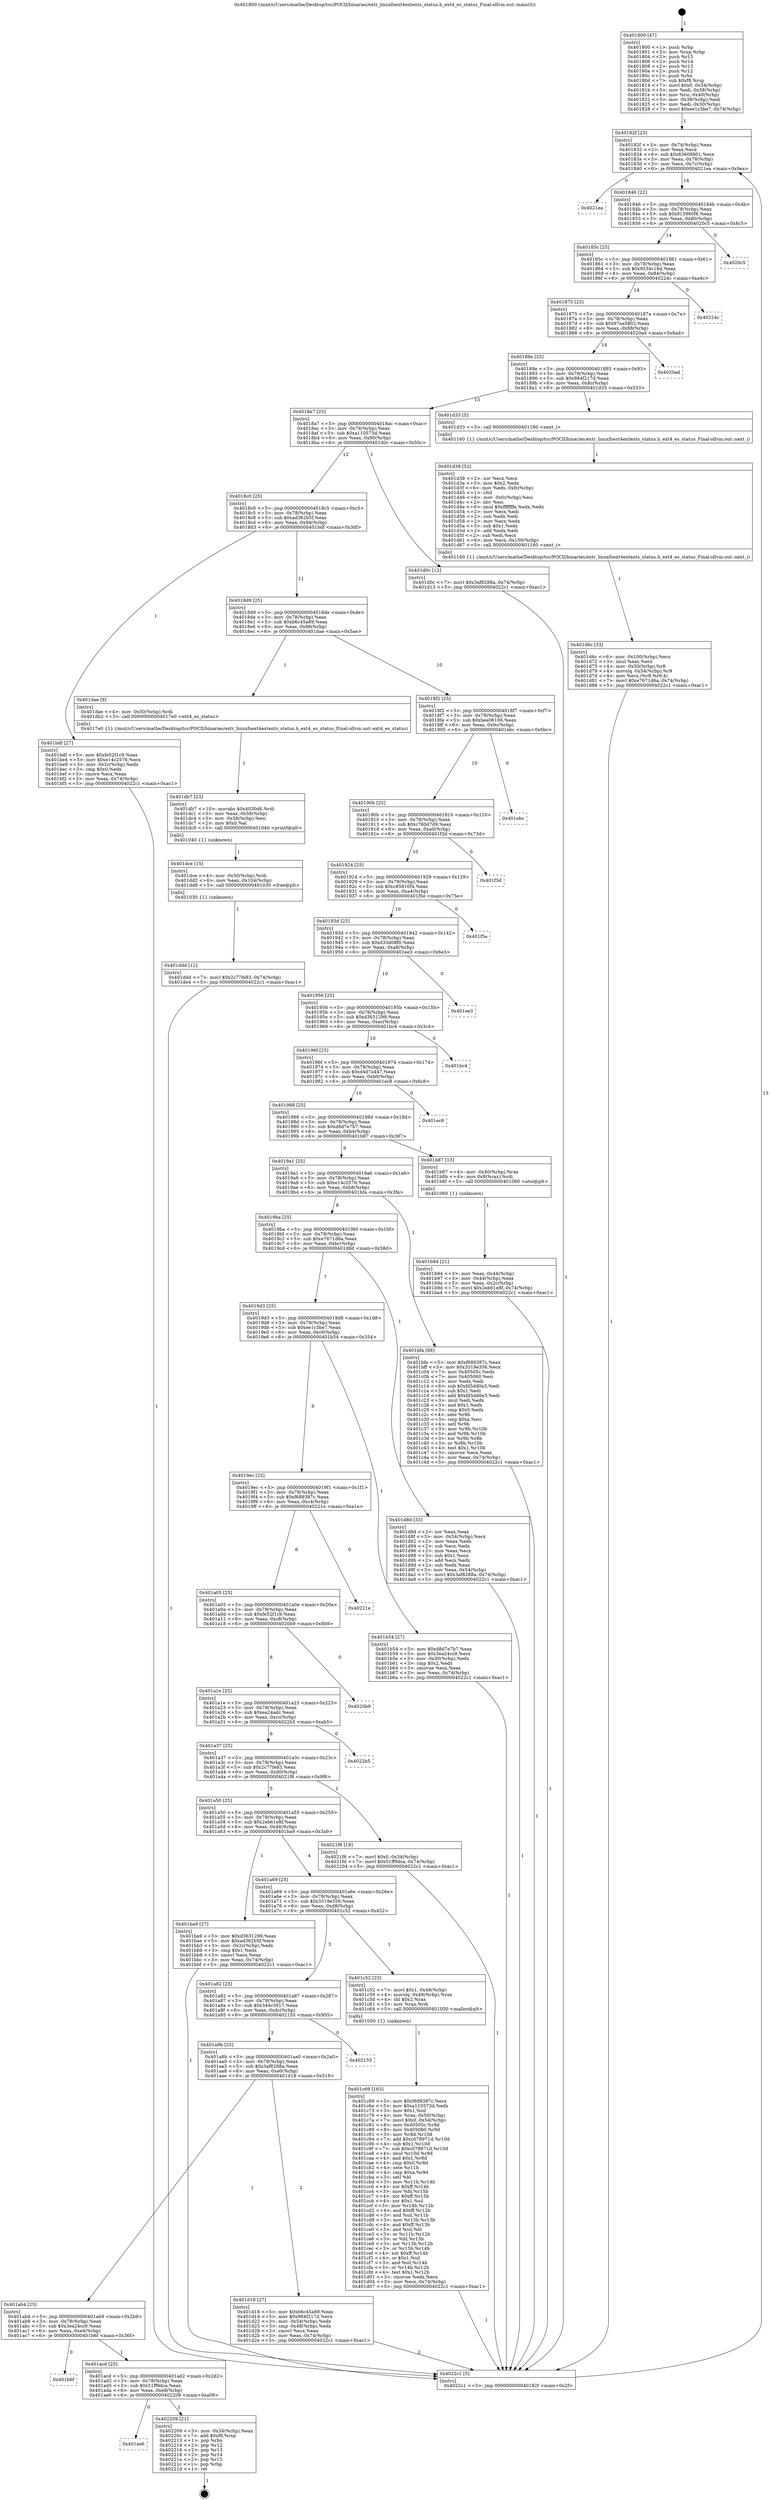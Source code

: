 digraph "0x401800" {
  label = "0x401800 (/mnt/c/Users/mathe/Desktop/tcc/POCII/binaries/extr_linuxfsext4extents_status.h_ext4_es_status_Final-ollvm.out::main(0))"
  labelloc = "t"
  node[shape=record]

  Entry [label="",width=0.3,height=0.3,shape=circle,fillcolor=black,style=filled]
  "0x40182f" [label="{
     0x40182f [23]\l
     | [instrs]\l
     &nbsp;&nbsp;0x40182f \<+3\>: mov -0x74(%rbp),%eax\l
     &nbsp;&nbsp;0x401832 \<+2\>: mov %eax,%ecx\l
     &nbsp;&nbsp;0x401834 \<+6\>: sub $0x83608801,%ecx\l
     &nbsp;&nbsp;0x40183a \<+3\>: mov %eax,-0x78(%rbp)\l
     &nbsp;&nbsp;0x40183d \<+3\>: mov %ecx,-0x7c(%rbp)\l
     &nbsp;&nbsp;0x401840 \<+6\>: je 00000000004021ea \<main+0x9ea\>\l
  }"]
  "0x4021ea" [label="{
     0x4021ea\l
  }", style=dashed]
  "0x401846" [label="{
     0x401846 [22]\l
     | [instrs]\l
     &nbsp;&nbsp;0x401846 \<+5\>: jmp 000000000040184b \<main+0x4b\>\l
     &nbsp;&nbsp;0x40184b \<+3\>: mov -0x78(%rbp),%eax\l
     &nbsp;&nbsp;0x40184e \<+5\>: sub $0x913960f8,%eax\l
     &nbsp;&nbsp;0x401853 \<+3\>: mov %eax,-0x80(%rbp)\l
     &nbsp;&nbsp;0x401856 \<+6\>: je 00000000004020c5 \<main+0x8c5\>\l
  }"]
  Exit [label="",width=0.3,height=0.3,shape=circle,fillcolor=black,style=filled,peripheries=2]
  "0x4020c5" [label="{
     0x4020c5\l
  }", style=dashed]
  "0x40185c" [label="{
     0x40185c [25]\l
     | [instrs]\l
     &nbsp;&nbsp;0x40185c \<+5\>: jmp 0000000000401861 \<main+0x61\>\l
     &nbsp;&nbsp;0x401861 \<+3\>: mov -0x78(%rbp),%eax\l
     &nbsp;&nbsp;0x401864 \<+5\>: sub $0x9534c16d,%eax\l
     &nbsp;&nbsp;0x401869 \<+6\>: mov %eax,-0x84(%rbp)\l
     &nbsp;&nbsp;0x40186f \<+6\>: je 000000000040224c \<main+0xa4c\>\l
  }"]
  "0x401ae6" [label="{
     0x401ae6\l
  }", style=dashed]
  "0x40224c" [label="{
     0x40224c\l
  }", style=dashed]
  "0x401875" [label="{
     0x401875 [25]\l
     | [instrs]\l
     &nbsp;&nbsp;0x401875 \<+5\>: jmp 000000000040187a \<main+0x7a\>\l
     &nbsp;&nbsp;0x40187a \<+3\>: mov -0x78(%rbp),%eax\l
     &nbsp;&nbsp;0x40187d \<+5\>: sub $0x97ea5802,%eax\l
     &nbsp;&nbsp;0x401882 \<+6\>: mov %eax,-0x88(%rbp)\l
     &nbsp;&nbsp;0x401888 \<+6\>: je 00000000004020ad \<main+0x8ad\>\l
  }"]
  "0x402209" [label="{
     0x402209 [21]\l
     | [instrs]\l
     &nbsp;&nbsp;0x402209 \<+3\>: mov -0x34(%rbp),%eax\l
     &nbsp;&nbsp;0x40220c \<+7\>: add $0xf8,%rsp\l
     &nbsp;&nbsp;0x402213 \<+1\>: pop %rbx\l
     &nbsp;&nbsp;0x402214 \<+2\>: pop %r12\l
     &nbsp;&nbsp;0x402216 \<+2\>: pop %r13\l
     &nbsp;&nbsp;0x402218 \<+2\>: pop %r14\l
     &nbsp;&nbsp;0x40221a \<+2\>: pop %r15\l
     &nbsp;&nbsp;0x40221c \<+1\>: pop %rbp\l
     &nbsp;&nbsp;0x40221d \<+1\>: ret\l
  }"]
  "0x4020ad" [label="{
     0x4020ad\l
  }", style=dashed]
  "0x40188e" [label="{
     0x40188e [25]\l
     | [instrs]\l
     &nbsp;&nbsp;0x40188e \<+5\>: jmp 0000000000401893 \<main+0x93\>\l
     &nbsp;&nbsp;0x401893 \<+3\>: mov -0x78(%rbp),%eax\l
     &nbsp;&nbsp;0x401896 \<+5\>: sub $0x984f217d,%eax\l
     &nbsp;&nbsp;0x40189b \<+6\>: mov %eax,-0x8c(%rbp)\l
     &nbsp;&nbsp;0x4018a1 \<+6\>: je 0000000000401d33 \<main+0x533\>\l
  }"]
  "0x401acd" [label="{
     0x401acd [25]\l
     | [instrs]\l
     &nbsp;&nbsp;0x401acd \<+5\>: jmp 0000000000401ad2 \<main+0x2d2\>\l
     &nbsp;&nbsp;0x401ad2 \<+3\>: mov -0x78(%rbp),%eax\l
     &nbsp;&nbsp;0x401ad5 \<+5\>: sub $0x51ff9dca,%eax\l
     &nbsp;&nbsp;0x401ada \<+6\>: mov %eax,-0xe8(%rbp)\l
     &nbsp;&nbsp;0x401ae0 \<+6\>: je 0000000000402209 \<main+0xa09\>\l
  }"]
  "0x401d33" [label="{
     0x401d33 [5]\l
     | [instrs]\l
     &nbsp;&nbsp;0x401d33 \<+5\>: call 0000000000401160 \<next_i\>\l
     | [calls]\l
     &nbsp;&nbsp;0x401160 \{1\} (/mnt/c/Users/mathe/Desktop/tcc/POCII/binaries/extr_linuxfsext4extents_status.h_ext4_es_status_Final-ollvm.out::next_i)\l
  }"]
  "0x4018a7" [label="{
     0x4018a7 [25]\l
     | [instrs]\l
     &nbsp;&nbsp;0x4018a7 \<+5\>: jmp 00000000004018ac \<main+0xac\>\l
     &nbsp;&nbsp;0x4018ac \<+3\>: mov -0x78(%rbp),%eax\l
     &nbsp;&nbsp;0x4018af \<+5\>: sub $0xa110573d,%eax\l
     &nbsp;&nbsp;0x4018b4 \<+6\>: mov %eax,-0x90(%rbp)\l
     &nbsp;&nbsp;0x4018ba \<+6\>: je 0000000000401d0c \<main+0x50c\>\l
  }"]
  "0x401b6f" [label="{
     0x401b6f\l
  }", style=dashed]
  "0x401d0c" [label="{
     0x401d0c [12]\l
     | [instrs]\l
     &nbsp;&nbsp;0x401d0c \<+7\>: movl $0x3af8288a,-0x74(%rbp)\l
     &nbsp;&nbsp;0x401d13 \<+5\>: jmp 00000000004022c1 \<main+0xac1\>\l
  }"]
  "0x4018c0" [label="{
     0x4018c0 [25]\l
     | [instrs]\l
     &nbsp;&nbsp;0x4018c0 \<+5\>: jmp 00000000004018c5 \<main+0xc5\>\l
     &nbsp;&nbsp;0x4018c5 \<+3\>: mov -0x78(%rbp),%eax\l
     &nbsp;&nbsp;0x4018c8 \<+5\>: sub $0xad362b5f,%eax\l
     &nbsp;&nbsp;0x4018cd \<+6\>: mov %eax,-0x94(%rbp)\l
     &nbsp;&nbsp;0x4018d3 \<+6\>: je 0000000000401bdf \<main+0x3df\>\l
  }"]
  "0x401ddd" [label="{
     0x401ddd [12]\l
     | [instrs]\l
     &nbsp;&nbsp;0x401ddd \<+7\>: movl $0x2c77fe83,-0x74(%rbp)\l
     &nbsp;&nbsp;0x401de4 \<+5\>: jmp 00000000004022c1 \<main+0xac1\>\l
  }"]
  "0x401bdf" [label="{
     0x401bdf [27]\l
     | [instrs]\l
     &nbsp;&nbsp;0x401bdf \<+5\>: mov $0xfe52f1c9,%eax\l
     &nbsp;&nbsp;0x401be4 \<+5\>: mov $0xe14c2576,%ecx\l
     &nbsp;&nbsp;0x401be9 \<+3\>: mov -0x2c(%rbp),%edx\l
     &nbsp;&nbsp;0x401bec \<+3\>: cmp $0x0,%edx\l
     &nbsp;&nbsp;0x401bef \<+3\>: cmove %ecx,%eax\l
     &nbsp;&nbsp;0x401bf2 \<+3\>: mov %eax,-0x74(%rbp)\l
     &nbsp;&nbsp;0x401bf5 \<+5\>: jmp 00000000004022c1 \<main+0xac1\>\l
  }"]
  "0x4018d9" [label="{
     0x4018d9 [25]\l
     | [instrs]\l
     &nbsp;&nbsp;0x4018d9 \<+5\>: jmp 00000000004018de \<main+0xde\>\l
     &nbsp;&nbsp;0x4018de \<+3\>: mov -0x78(%rbp),%eax\l
     &nbsp;&nbsp;0x4018e1 \<+5\>: sub $0xb6c45a89,%eax\l
     &nbsp;&nbsp;0x4018e6 \<+6\>: mov %eax,-0x98(%rbp)\l
     &nbsp;&nbsp;0x4018ec \<+6\>: je 0000000000401dae \<main+0x5ae\>\l
  }"]
  "0x401dce" [label="{
     0x401dce [15]\l
     | [instrs]\l
     &nbsp;&nbsp;0x401dce \<+4\>: mov -0x50(%rbp),%rdi\l
     &nbsp;&nbsp;0x401dd2 \<+6\>: mov %eax,-0x104(%rbp)\l
     &nbsp;&nbsp;0x401dd8 \<+5\>: call 0000000000401030 \<free@plt\>\l
     | [calls]\l
     &nbsp;&nbsp;0x401030 \{1\} (unknown)\l
  }"]
  "0x401dae" [label="{
     0x401dae [9]\l
     | [instrs]\l
     &nbsp;&nbsp;0x401dae \<+4\>: mov -0x50(%rbp),%rdi\l
     &nbsp;&nbsp;0x401db2 \<+5\>: call 00000000004017e0 \<ext4_es_status\>\l
     | [calls]\l
     &nbsp;&nbsp;0x4017e0 \{1\} (/mnt/c/Users/mathe/Desktop/tcc/POCII/binaries/extr_linuxfsext4extents_status.h_ext4_es_status_Final-ollvm.out::ext4_es_status)\l
  }"]
  "0x4018f2" [label="{
     0x4018f2 [25]\l
     | [instrs]\l
     &nbsp;&nbsp;0x4018f2 \<+5\>: jmp 00000000004018f7 \<main+0xf7\>\l
     &nbsp;&nbsp;0x4018f7 \<+3\>: mov -0x78(%rbp),%eax\l
     &nbsp;&nbsp;0x4018fa \<+5\>: sub $0xbee06106,%eax\l
     &nbsp;&nbsp;0x4018ff \<+6\>: mov %eax,-0x9c(%rbp)\l
     &nbsp;&nbsp;0x401905 \<+6\>: je 0000000000401ebc \<main+0x6bc\>\l
  }"]
  "0x401db7" [label="{
     0x401db7 [23]\l
     | [instrs]\l
     &nbsp;&nbsp;0x401db7 \<+10\>: movabs $0x4030d6,%rdi\l
     &nbsp;&nbsp;0x401dc1 \<+3\>: mov %eax,-0x58(%rbp)\l
     &nbsp;&nbsp;0x401dc4 \<+3\>: mov -0x58(%rbp),%esi\l
     &nbsp;&nbsp;0x401dc7 \<+2\>: mov $0x0,%al\l
     &nbsp;&nbsp;0x401dc9 \<+5\>: call 0000000000401040 \<printf@plt\>\l
     | [calls]\l
     &nbsp;&nbsp;0x401040 \{1\} (unknown)\l
  }"]
  "0x401ebc" [label="{
     0x401ebc\l
  }", style=dashed]
  "0x40190b" [label="{
     0x40190b [25]\l
     | [instrs]\l
     &nbsp;&nbsp;0x40190b \<+5\>: jmp 0000000000401910 \<main+0x110\>\l
     &nbsp;&nbsp;0x401910 \<+3\>: mov -0x78(%rbp),%eax\l
     &nbsp;&nbsp;0x401913 \<+5\>: sub $0xc760d7d9,%eax\l
     &nbsp;&nbsp;0x401918 \<+6\>: mov %eax,-0xa0(%rbp)\l
     &nbsp;&nbsp;0x40191e \<+6\>: je 0000000000401f3d \<main+0x73d\>\l
  }"]
  "0x401d6c" [label="{
     0x401d6c [33]\l
     | [instrs]\l
     &nbsp;&nbsp;0x401d6c \<+6\>: mov -0x100(%rbp),%ecx\l
     &nbsp;&nbsp;0x401d72 \<+3\>: imul %eax,%ecx\l
     &nbsp;&nbsp;0x401d75 \<+4\>: mov -0x50(%rbp),%r8\l
     &nbsp;&nbsp;0x401d79 \<+4\>: movslq -0x54(%rbp),%r9\l
     &nbsp;&nbsp;0x401d7d \<+4\>: mov %ecx,(%r8,%r9,4)\l
     &nbsp;&nbsp;0x401d81 \<+7\>: movl $0xe7671d6a,-0x74(%rbp)\l
     &nbsp;&nbsp;0x401d88 \<+5\>: jmp 00000000004022c1 \<main+0xac1\>\l
  }"]
  "0x401f3d" [label="{
     0x401f3d\l
  }", style=dashed]
  "0x401924" [label="{
     0x401924 [25]\l
     | [instrs]\l
     &nbsp;&nbsp;0x401924 \<+5\>: jmp 0000000000401929 \<main+0x129\>\l
     &nbsp;&nbsp;0x401929 \<+3\>: mov -0x78(%rbp),%eax\l
     &nbsp;&nbsp;0x40192c \<+5\>: sub $0xc85810f4,%eax\l
     &nbsp;&nbsp;0x401931 \<+6\>: mov %eax,-0xa4(%rbp)\l
     &nbsp;&nbsp;0x401937 \<+6\>: je 0000000000401f5e \<main+0x75e\>\l
  }"]
  "0x401d38" [label="{
     0x401d38 [52]\l
     | [instrs]\l
     &nbsp;&nbsp;0x401d38 \<+2\>: xor %ecx,%ecx\l
     &nbsp;&nbsp;0x401d3a \<+5\>: mov $0x2,%edx\l
     &nbsp;&nbsp;0x401d3f \<+6\>: mov %edx,-0xfc(%rbp)\l
     &nbsp;&nbsp;0x401d45 \<+1\>: cltd\l
     &nbsp;&nbsp;0x401d46 \<+6\>: mov -0xfc(%rbp),%esi\l
     &nbsp;&nbsp;0x401d4c \<+2\>: idiv %esi\l
     &nbsp;&nbsp;0x401d4e \<+6\>: imul $0xfffffffe,%edx,%edx\l
     &nbsp;&nbsp;0x401d54 \<+2\>: mov %ecx,%edi\l
     &nbsp;&nbsp;0x401d56 \<+2\>: sub %edx,%edi\l
     &nbsp;&nbsp;0x401d58 \<+2\>: mov %ecx,%edx\l
     &nbsp;&nbsp;0x401d5a \<+3\>: sub $0x1,%edx\l
     &nbsp;&nbsp;0x401d5d \<+2\>: add %edx,%edi\l
     &nbsp;&nbsp;0x401d5f \<+2\>: sub %edi,%ecx\l
     &nbsp;&nbsp;0x401d61 \<+6\>: mov %ecx,-0x100(%rbp)\l
     &nbsp;&nbsp;0x401d67 \<+5\>: call 0000000000401160 \<next_i\>\l
     | [calls]\l
     &nbsp;&nbsp;0x401160 \{1\} (/mnt/c/Users/mathe/Desktop/tcc/POCII/binaries/extr_linuxfsext4extents_status.h_ext4_es_status_Final-ollvm.out::next_i)\l
  }"]
  "0x401f5e" [label="{
     0x401f5e\l
  }", style=dashed]
  "0x40193d" [label="{
     0x40193d [25]\l
     | [instrs]\l
     &nbsp;&nbsp;0x40193d \<+5\>: jmp 0000000000401942 \<main+0x142\>\l
     &nbsp;&nbsp;0x401942 \<+3\>: mov -0x78(%rbp),%eax\l
     &nbsp;&nbsp;0x401945 \<+5\>: sub $0xd33d08f0,%eax\l
     &nbsp;&nbsp;0x40194a \<+6\>: mov %eax,-0xa8(%rbp)\l
     &nbsp;&nbsp;0x401950 \<+6\>: je 0000000000401ee3 \<main+0x6e3\>\l
  }"]
  "0x401ab4" [label="{
     0x401ab4 [25]\l
     | [instrs]\l
     &nbsp;&nbsp;0x401ab4 \<+5\>: jmp 0000000000401ab9 \<main+0x2b9\>\l
     &nbsp;&nbsp;0x401ab9 \<+3\>: mov -0x78(%rbp),%eax\l
     &nbsp;&nbsp;0x401abc \<+5\>: sub $0x3ea24cc9,%eax\l
     &nbsp;&nbsp;0x401ac1 \<+6\>: mov %eax,-0xe4(%rbp)\l
     &nbsp;&nbsp;0x401ac7 \<+6\>: je 0000000000401b6f \<main+0x36f\>\l
  }"]
  "0x401ee3" [label="{
     0x401ee3\l
  }", style=dashed]
  "0x401956" [label="{
     0x401956 [25]\l
     | [instrs]\l
     &nbsp;&nbsp;0x401956 \<+5\>: jmp 000000000040195b \<main+0x15b\>\l
     &nbsp;&nbsp;0x40195b \<+3\>: mov -0x78(%rbp),%eax\l
     &nbsp;&nbsp;0x40195e \<+5\>: sub $0xd3631299,%eax\l
     &nbsp;&nbsp;0x401963 \<+6\>: mov %eax,-0xac(%rbp)\l
     &nbsp;&nbsp;0x401969 \<+6\>: je 0000000000401bc4 \<main+0x3c4\>\l
  }"]
  "0x401d18" [label="{
     0x401d18 [27]\l
     | [instrs]\l
     &nbsp;&nbsp;0x401d18 \<+5\>: mov $0xb6c45a89,%eax\l
     &nbsp;&nbsp;0x401d1d \<+5\>: mov $0x984f217d,%ecx\l
     &nbsp;&nbsp;0x401d22 \<+3\>: mov -0x54(%rbp),%edx\l
     &nbsp;&nbsp;0x401d25 \<+3\>: cmp -0x48(%rbp),%edx\l
     &nbsp;&nbsp;0x401d28 \<+3\>: cmovl %ecx,%eax\l
     &nbsp;&nbsp;0x401d2b \<+3\>: mov %eax,-0x74(%rbp)\l
     &nbsp;&nbsp;0x401d2e \<+5\>: jmp 00000000004022c1 \<main+0xac1\>\l
  }"]
  "0x401bc4" [label="{
     0x401bc4\l
  }", style=dashed]
  "0x40196f" [label="{
     0x40196f [25]\l
     | [instrs]\l
     &nbsp;&nbsp;0x40196f \<+5\>: jmp 0000000000401974 \<main+0x174\>\l
     &nbsp;&nbsp;0x401974 \<+3\>: mov -0x78(%rbp),%eax\l
     &nbsp;&nbsp;0x401977 \<+5\>: sub $0xd4d7a447,%eax\l
     &nbsp;&nbsp;0x40197c \<+6\>: mov %eax,-0xb0(%rbp)\l
     &nbsp;&nbsp;0x401982 \<+6\>: je 0000000000401ec8 \<main+0x6c8\>\l
  }"]
  "0x401a9b" [label="{
     0x401a9b [25]\l
     | [instrs]\l
     &nbsp;&nbsp;0x401a9b \<+5\>: jmp 0000000000401aa0 \<main+0x2a0\>\l
     &nbsp;&nbsp;0x401aa0 \<+3\>: mov -0x78(%rbp),%eax\l
     &nbsp;&nbsp;0x401aa3 \<+5\>: sub $0x3af8288a,%eax\l
     &nbsp;&nbsp;0x401aa8 \<+6\>: mov %eax,-0xe0(%rbp)\l
     &nbsp;&nbsp;0x401aae \<+6\>: je 0000000000401d18 \<main+0x518\>\l
  }"]
  "0x401ec8" [label="{
     0x401ec8\l
  }", style=dashed]
  "0x401988" [label="{
     0x401988 [25]\l
     | [instrs]\l
     &nbsp;&nbsp;0x401988 \<+5\>: jmp 000000000040198d \<main+0x18d\>\l
     &nbsp;&nbsp;0x40198d \<+3\>: mov -0x78(%rbp),%eax\l
     &nbsp;&nbsp;0x401990 \<+5\>: sub $0xd8d7e7b7,%eax\l
     &nbsp;&nbsp;0x401995 \<+6\>: mov %eax,-0xb4(%rbp)\l
     &nbsp;&nbsp;0x40199b \<+6\>: je 0000000000401b87 \<main+0x387\>\l
  }"]
  "0x402155" [label="{
     0x402155\l
  }", style=dashed]
  "0x401b87" [label="{
     0x401b87 [13]\l
     | [instrs]\l
     &nbsp;&nbsp;0x401b87 \<+4\>: mov -0x40(%rbp),%rax\l
     &nbsp;&nbsp;0x401b8b \<+4\>: mov 0x8(%rax),%rdi\l
     &nbsp;&nbsp;0x401b8f \<+5\>: call 0000000000401060 \<atoi@plt\>\l
     | [calls]\l
     &nbsp;&nbsp;0x401060 \{1\} (unknown)\l
  }"]
  "0x4019a1" [label="{
     0x4019a1 [25]\l
     | [instrs]\l
     &nbsp;&nbsp;0x4019a1 \<+5\>: jmp 00000000004019a6 \<main+0x1a6\>\l
     &nbsp;&nbsp;0x4019a6 \<+3\>: mov -0x78(%rbp),%eax\l
     &nbsp;&nbsp;0x4019a9 \<+5\>: sub $0xe14c2576,%eax\l
     &nbsp;&nbsp;0x4019ae \<+6\>: mov %eax,-0xb8(%rbp)\l
     &nbsp;&nbsp;0x4019b4 \<+6\>: je 0000000000401bfa \<main+0x3fa\>\l
  }"]
  "0x401c69" [label="{
     0x401c69 [163]\l
     | [instrs]\l
     &nbsp;&nbsp;0x401c69 \<+5\>: mov $0xf689387c,%ecx\l
     &nbsp;&nbsp;0x401c6e \<+5\>: mov $0xa110573d,%edx\l
     &nbsp;&nbsp;0x401c73 \<+3\>: mov $0x1,%sil\l
     &nbsp;&nbsp;0x401c76 \<+4\>: mov %rax,-0x50(%rbp)\l
     &nbsp;&nbsp;0x401c7a \<+7\>: movl $0x0,-0x54(%rbp)\l
     &nbsp;&nbsp;0x401c81 \<+8\>: mov 0x40505c,%r8d\l
     &nbsp;&nbsp;0x401c89 \<+8\>: mov 0x405060,%r9d\l
     &nbsp;&nbsp;0x401c91 \<+3\>: mov %r8d,%r10d\l
     &nbsp;&nbsp;0x401c94 \<+7\>: add $0xc078971d,%r10d\l
     &nbsp;&nbsp;0x401c9b \<+4\>: sub $0x1,%r10d\l
     &nbsp;&nbsp;0x401c9f \<+7\>: sub $0xc078971d,%r10d\l
     &nbsp;&nbsp;0x401ca6 \<+4\>: imul %r10d,%r8d\l
     &nbsp;&nbsp;0x401caa \<+4\>: and $0x1,%r8d\l
     &nbsp;&nbsp;0x401cae \<+4\>: cmp $0x0,%r8d\l
     &nbsp;&nbsp;0x401cb2 \<+4\>: sete %r11b\l
     &nbsp;&nbsp;0x401cb6 \<+4\>: cmp $0xa,%r9d\l
     &nbsp;&nbsp;0x401cba \<+3\>: setl %bl\l
     &nbsp;&nbsp;0x401cbd \<+3\>: mov %r11b,%r14b\l
     &nbsp;&nbsp;0x401cc0 \<+4\>: xor $0xff,%r14b\l
     &nbsp;&nbsp;0x401cc4 \<+3\>: mov %bl,%r15b\l
     &nbsp;&nbsp;0x401cc7 \<+4\>: xor $0xff,%r15b\l
     &nbsp;&nbsp;0x401ccb \<+4\>: xor $0x1,%sil\l
     &nbsp;&nbsp;0x401ccf \<+3\>: mov %r14b,%r12b\l
     &nbsp;&nbsp;0x401cd2 \<+4\>: and $0xff,%r12b\l
     &nbsp;&nbsp;0x401cd6 \<+3\>: and %sil,%r11b\l
     &nbsp;&nbsp;0x401cd9 \<+3\>: mov %r15b,%r13b\l
     &nbsp;&nbsp;0x401cdc \<+4\>: and $0xff,%r13b\l
     &nbsp;&nbsp;0x401ce0 \<+3\>: and %sil,%bl\l
     &nbsp;&nbsp;0x401ce3 \<+3\>: or %r11b,%r12b\l
     &nbsp;&nbsp;0x401ce6 \<+3\>: or %bl,%r13b\l
     &nbsp;&nbsp;0x401ce9 \<+3\>: xor %r13b,%r12b\l
     &nbsp;&nbsp;0x401cec \<+3\>: or %r15b,%r14b\l
     &nbsp;&nbsp;0x401cef \<+4\>: xor $0xff,%r14b\l
     &nbsp;&nbsp;0x401cf3 \<+4\>: or $0x1,%sil\l
     &nbsp;&nbsp;0x401cf7 \<+3\>: and %sil,%r14b\l
     &nbsp;&nbsp;0x401cfa \<+3\>: or %r14b,%r12b\l
     &nbsp;&nbsp;0x401cfd \<+4\>: test $0x1,%r12b\l
     &nbsp;&nbsp;0x401d01 \<+3\>: cmovne %edx,%ecx\l
     &nbsp;&nbsp;0x401d04 \<+3\>: mov %ecx,-0x74(%rbp)\l
     &nbsp;&nbsp;0x401d07 \<+5\>: jmp 00000000004022c1 \<main+0xac1\>\l
  }"]
  "0x401bfa" [label="{
     0x401bfa [88]\l
     | [instrs]\l
     &nbsp;&nbsp;0x401bfa \<+5\>: mov $0xf689387c,%eax\l
     &nbsp;&nbsp;0x401bff \<+5\>: mov $0x3319e356,%ecx\l
     &nbsp;&nbsp;0x401c04 \<+7\>: mov 0x40505c,%edx\l
     &nbsp;&nbsp;0x401c0b \<+7\>: mov 0x405060,%esi\l
     &nbsp;&nbsp;0x401c12 \<+2\>: mov %edx,%edi\l
     &nbsp;&nbsp;0x401c14 \<+6\>: sub $0xfd5dd0e3,%edi\l
     &nbsp;&nbsp;0x401c1a \<+3\>: sub $0x1,%edi\l
     &nbsp;&nbsp;0x401c1d \<+6\>: add $0xfd5dd0e3,%edi\l
     &nbsp;&nbsp;0x401c23 \<+3\>: imul %edi,%edx\l
     &nbsp;&nbsp;0x401c26 \<+3\>: and $0x1,%edx\l
     &nbsp;&nbsp;0x401c29 \<+3\>: cmp $0x0,%edx\l
     &nbsp;&nbsp;0x401c2c \<+4\>: sete %r8b\l
     &nbsp;&nbsp;0x401c30 \<+3\>: cmp $0xa,%esi\l
     &nbsp;&nbsp;0x401c33 \<+4\>: setl %r9b\l
     &nbsp;&nbsp;0x401c37 \<+3\>: mov %r8b,%r10b\l
     &nbsp;&nbsp;0x401c3a \<+3\>: and %r9b,%r10b\l
     &nbsp;&nbsp;0x401c3d \<+3\>: xor %r9b,%r8b\l
     &nbsp;&nbsp;0x401c40 \<+3\>: or %r8b,%r10b\l
     &nbsp;&nbsp;0x401c43 \<+4\>: test $0x1,%r10b\l
     &nbsp;&nbsp;0x401c47 \<+3\>: cmovne %ecx,%eax\l
     &nbsp;&nbsp;0x401c4a \<+3\>: mov %eax,-0x74(%rbp)\l
     &nbsp;&nbsp;0x401c4d \<+5\>: jmp 00000000004022c1 \<main+0xac1\>\l
  }"]
  "0x4019ba" [label="{
     0x4019ba [25]\l
     | [instrs]\l
     &nbsp;&nbsp;0x4019ba \<+5\>: jmp 00000000004019bf \<main+0x1bf\>\l
     &nbsp;&nbsp;0x4019bf \<+3\>: mov -0x78(%rbp),%eax\l
     &nbsp;&nbsp;0x4019c2 \<+5\>: sub $0xe7671d6a,%eax\l
     &nbsp;&nbsp;0x4019c7 \<+6\>: mov %eax,-0xbc(%rbp)\l
     &nbsp;&nbsp;0x4019cd \<+6\>: je 0000000000401d8d \<main+0x58d\>\l
  }"]
  "0x401a82" [label="{
     0x401a82 [25]\l
     | [instrs]\l
     &nbsp;&nbsp;0x401a82 \<+5\>: jmp 0000000000401a87 \<main+0x287\>\l
     &nbsp;&nbsp;0x401a87 \<+3\>: mov -0x78(%rbp),%eax\l
     &nbsp;&nbsp;0x401a8a \<+5\>: sub $0x344c3917,%eax\l
     &nbsp;&nbsp;0x401a8f \<+6\>: mov %eax,-0xdc(%rbp)\l
     &nbsp;&nbsp;0x401a95 \<+6\>: je 0000000000402155 \<main+0x955\>\l
  }"]
  "0x401d8d" [label="{
     0x401d8d [33]\l
     | [instrs]\l
     &nbsp;&nbsp;0x401d8d \<+2\>: xor %eax,%eax\l
     &nbsp;&nbsp;0x401d8f \<+3\>: mov -0x54(%rbp),%ecx\l
     &nbsp;&nbsp;0x401d92 \<+2\>: mov %eax,%edx\l
     &nbsp;&nbsp;0x401d94 \<+2\>: sub %ecx,%edx\l
     &nbsp;&nbsp;0x401d96 \<+2\>: mov %eax,%ecx\l
     &nbsp;&nbsp;0x401d98 \<+3\>: sub $0x1,%ecx\l
     &nbsp;&nbsp;0x401d9b \<+2\>: add %ecx,%edx\l
     &nbsp;&nbsp;0x401d9d \<+2\>: sub %edx,%eax\l
     &nbsp;&nbsp;0x401d9f \<+3\>: mov %eax,-0x54(%rbp)\l
     &nbsp;&nbsp;0x401da2 \<+7\>: movl $0x3af8288a,-0x74(%rbp)\l
     &nbsp;&nbsp;0x401da9 \<+5\>: jmp 00000000004022c1 \<main+0xac1\>\l
  }"]
  "0x4019d3" [label="{
     0x4019d3 [25]\l
     | [instrs]\l
     &nbsp;&nbsp;0x4019d3 \<+5\>: jmp 00000000004019d8 \<main+0x1d8\>\l
     &nbsp;&nbsp;0x4019d8 \<+3\>: mov -0x78(%rbp),%eax\l
     &nbsp;&nbsp;0x4019db \<+5\>: sub $0xee1c3be7,%eax\l
     &nbsp;&nbsp;0x4019e0 \<+6\>: mov %eax,-0xc0(%rbp)\l
     &nbsp;&nbsp;0x4019e6 \<+6\>: je 0000000000401b54 \<main+0x354\>\l
  }"]
  "0x401c52" [label="{
     0x401c52 [23]\l
     | [instrs]\l
     &nbsp;&nbsp;0x401c52 \<+7\>: movl $0x1,-0x48(%rbp)\l
     &nbsp;&nbsp;0x401c59 \<+4\>: movslq -0x48(%rbp),%rax\l
     &nbsp;&nbsp;0x401c5d \<+4\>: shl $0x2,%rax\l
     &nbsp;&nbsp;0x401c61 \<+3\>: mov %rax,%rdi\l
     &nbsp;&nbsp;0x401c64 \<+5\>: call 0000000000401050 \<malloc@plt\>\l
     | [calls]\l
     &nbsp;&nbsp;0x401050 \{1\} (unknown)\l
  }"]
  "0x401b54" [label="{
     0x401b54 [27]\l
     | [instrs]\l
     &nbsp;&nbsp;0x401b54 \<+5\>: mov $0xd8d7e7b7,%eax\l
     &nbsp;&nbsp;0x401b59 \<+5\>: mov $0x3ea24cc9,%ecx\l
     &nbsp;&nbsp;0x401b5e \<+3\>: mov -0x30(%rbp),%edx\l
     &nbsp;&nbsp;0x401b61 \<+3\>: cmp $0x2,%edx\l
     &nbsp;&nbsp;0x401b64 \<+3\>: cmovne %ecx,%eax\l
     &nbsp;&nbsp;0x401b67 \<+3\>: mov %eax,-0x74(%rbp)\l
     &nbsp;&nbsp;0x401b6a \<+5\>: jmp 00000000004022c1 \<main+0xac1\>\l
  }"]
  "0x4019ec" [label="{
     0x4019ec [25]\l
     | [instrs]\l
     &nbsp;&nbsp;0x4019ec \<+5\>: jmp 00000000004019f1 \<main+0x1f1\>\l
     &nbsp;&nbsp;0x4019f1 \<+3\>: mov -0x78(%rbp),%eax\l
     &nbsp;&nbsp;0x4019f4 \<+5\>: sub $0xf689387c,%eax\l
     &nbsp;&nbsp;0x4019f9 \<+6\>: mov %eax,-0xc4(%rbp)\l
     &nbsp;&nbsp;0x4019ff \<+6\>: je 000000000040221e \<main+0xa1e\>\l
  }"]
  "0x4022c1" [label="{
     0x4022c1 [5]\l
     | [instrs]\l
     &nbsp;&nbsp;0x4022c1 \<+5\>: jmp 000000000040182f \<main+0x2f\>\l
  }"]
  "0x401800" [label="{
     0x401800 [47]\l
     | [instrs]\l
     &nbsp;&nbsp;0x401800 \<+1\>: push %rbp\l
     &nbsp;&nbsp;0x401801 \<+3\>: mov %rsp,%rbp\l
     &nbsp;&nbsp;0x401804 \<+2\>: push %r15\l
     &nbsp;&nbsp;0x401806 \<+2\>: push %r14\l
     &nbsp;&nbsp;0x401808 \<+2\>: push %r13\l
     &nbsp;&nbsp;0x40180a \<+2\>: push %r12\l
     &nbsp;&nbsp;0x40180c \<+1\>: push %rbx\l
     &nbsp;&nbsp;0x40180d \<+7\>: sub $0xf8,%rsp\l
     &nbsp;&nbsp;0x401814 \<+7\>: movl $0x0,-0x34(%rbp)\l
     &nbsp;&nbsp;0x40181b \<+3\>: mov %edi,-0x38(%rbp)\l
     &nbsp;&nbsp;0x40181e \<+4\>: mov %rsi,-0x40(%rbp)\l
     &nbsp;&nbsp;0x401822 \<+3\>: mov -0x38(%rbp),%edi\l
     &nbsp;&nbsp;0x401825 \<+3\>: mov %edi,-0x30(%rbp)\l
     &nbsp;&nbsp;0x401828 \<+7\>: movl $0xee1c3be7,-0x74(%rbp)\l
  }"]
  "0x401b94" [label="{
     0x401b94 [21]\l
     | [instrs]\l
     &nbsp;&nbsp;0x401b94 \<+3\>: mov %eax,-0x44(%rbp)\l
     &nbsp;&nbsp;0x401b97 \<+3\>: mov -0x44(%rbp),%eax\l
     &nbsp;&nbsp;0x401b9a \<+3\>: mov %eax,-0x2c(%rbp)\l
     &nbsp;&nbsp;0x401b9d \<+7\>: movl $0x2eb61e8f,-0x74(%rbp)\l
     &nbsp;&nbsp;0x401ba4 \<+5\>: jmp 00000000004022c1 \<main+0xac1\>\l
  }"]
  "0x401a69" [label="{
     0x401a69 [25]\l
     | [instrs]\l
     &nbsp;&nbsp;0x401a69 \<+5\>: jmp 0000000000401a6e \<main+0x26e\>\l
     &nbsp;&nbsp;0x401a6e \<+3\>: mov -0x78(%rbp),%eax\l
     &nbsp;&nbsp;0x401a71 \<+5\>: sub $0x3319e356,%eax\l
     &nbsp;&nbsp;0x401a76 \<+6\>: mov %eax,-0xd8(%rbp)\l
     &nbsp;&nbsp;0x401a7c \<+6\>: je 0000000000401c52 \<main+0x452\>\l
  }"]
  "0x40221e" [label="{
     0x40221e\l
  }", style=dashed]
  "0x401a05" [label="{
     0x401a05 [25]\l
     | [instrs]\l
     &nbsp;&nbsp;0x401a05 \<+5\>: jmp 0000000000401a0a \<main+0x20a\>\l
     &nbsp;&nbsp;0x401a0a \<+3\>: mov -0x78(%rbp),%eax\l
     &nbsp;&nbsp;0x401a0d \<+5\>: sub $0xfe52f1c9,%eax\l
     &nbsp;&nbsp;0x401a12 \<+6\>: mov %eax,-0xc8(%rbp)\l
     &nbsp;&nbsp;0x401a18 \<+6\>: je 00000000004020b9 \<main+0x8b9\>\l
  }"]
  "0x401ba9" [label="{
     0x401ba9 [27]\l
     | [instrs]\l
     &nbsp;&nbsp;0x401ba9 \<+5\>: mov $0xd3631299,%eax\l
     &nbsp;&nbsp;0x401bae \<+5\>: mov $0xad362b5f,%ecx\l
     &nbsp;&nbsp;0x401bb3 \<+3\>: mov -0x2c(%rbp),%edx\l
     &nbsp;&nbsp;0x401bb6 \<+3\>: cmp $0x1,%edx\l
     &nbsp;&nbsp;0x401bb9 \<+3\>: cmovl %ecx,%eax\l
     &nbsp;&nbsp;0x401bbc \<+3\>: mov %eax,-0x74(%rbp)\l
     &nbsp;&nbsp;0x401bbf \<+5\>: jmp 00000000004022c1 \<main+0xac1\>\l
  }"]
  "0x4020b9" [label="{
     0x4020b9\l
  }", style=dashed]
  "0x401a1e" [label="{
     0x401a1e [25]\l
     | [instrs]\l
     &nbsp;&nbsp;0x401a1e \<+5\>: jmp 0000000000401a23 \<main+0x223\>\l
     &nbsp;&nbsp;0x401a23 \<+3\>: mov -0x78(%rbp),%eax\l
     &nbsp;&nbsp;0x401a26 \<+5\>: sub $0xea24adc,%eax\l
     &nbsp;&nbsp;0x401a2b \<+6\>: mov %eax,-0xcc(%rbp)\l
     &nbsp;&nbsp;0x401a31 \<+6\>: je 00000000004022b5 \<main+0xab5\>\l
  }"]
  "0x401a50" [label="{
     0x401a50 [25]\l
     | [instrs]\l
     &nbsp;&nbsp;0x401a50 \<+5\>: jmp 0000000000401a55 \<main+0x255\>\l
     &nbsp;&nbsp;0x401a55 \<+3\>: mov -0x78(%rbp),%eax\l
     &nbsp;&nbsp;0x401a58 \<+5\>: sub $0x2eb61e8f,%eax\l
     &nbsp;&nbsp;0x401a5d \<+6\>: mov %eax,-0xd4(%rbp)\l
     &nbsp;&nbsp;0x401a63 \<+6\>: je 0000000000401ba9 \<main+0x3a9\>\l
  }"]
  "0x4022b5" [label="{
     0x4022b5\l
  }", style=dashed]
  "0x401a37" [label="{
     0x401a37 [25]\l
     | [instrs]\l
     &nbsp;&nbsp;0x401a37 \<+5\>: jmp 0000000000401a3c \<main+0x23c\>\l
     &nbsp;&nbsp;0x401a3c \<+3\>: mov -0x78(%rbp),%eax\l
     &nbsp;&nbsp;0x401a3f \<+5\>: sub $0x2c77fe83,%eax\l
     &nbsp;&nbsp;0x401a44 \<+6\>: mov %eax,-0xd0(%rbp)\l
     &nbsp;&nbsp;0x401a4a \<+6\>: je 00000000004021f6 \<main+0x9f6\>\l
  }"]
  "0x4021f6" [label="{
     0x4021f6 [19]\l
     | [instrs]\l
     &nbsp;&nbsp;0x4021f6 \<+7\>: movl $0x0,-0x34(%rbp)\l
     &nbsp;&nbsp;0x4021fd \<+7\>: movl $0x51ff9dca,-0x74(%rbp)\l
     &nbsp;&nbsp;0x402204 \<+5\>: jmp 00000000004022c1 \<main+0xac1\>\l
  }"]
  Entry -> "0x401800" [label=" 1"]
  "0x40182f" -> "0x4021ea" [label=" 0"]
  "0x40182f" -> "0x401846" [label=" 14"]
  "0x402209" -> Exit [label=" 1"]
  "0x401846" -> "0x4020c5" [label=" 0"]
  "0x401846" -> "0x40185c" [label=" 14"]
  "0x401acd" -> "0x401ae6" [label=" 0"]
  "0x40185c" -> "0x40224c" [label=" 0"]
  "0x40185c" -> "0x401875" [label=" 14"]
  "0x401acd" -> "0x402209" [label=" 1"]
  "0x401875" -> "0x4020ad" [label=" 0"]
  "0x401875" -> "0x40188e" [label=" 14"]
  "0x401ab4" -> "0x401acd" [label=" 1"]
  "0x40188e" -> "0x401d33" [label=" 1"]
  "0x40188e" -> "0x4018a7" [label=" 13"]
  "0x401ab4" -> "0x401b6f" [label=" 0"]
  "0x4018a7" -> "0x401d0c" [label=" 1"]
  "0x4018a7" -> "0x4018c0" [label=" 12"]
  "0x4021f6" -> "0x4022c1" [label=" 1"]
  "0x4018c0" -> "0x401bdf" [label=" 1"]
  "0x4018c0" -> "0x4018d9" [label=" 11"]
  "0x401ddd" -> "0x4022c1" [label=" 1"]
  "0x4018d9" -> "0x401dae" [label=" 1"]
  "0x4018d9" -> "0x4018f2" [label=" 10"]
  "0x401dce" -> "0x401ddd" [label=" 1"]
  "0x4018f2" -> "0x401ebc" [label=" 0"]
  "0x4018f2" -> "0x40190b" [label=" 10"]
  "0x401db7" -> "0x401dce" [label=" 1"]
  "0x40190b" -> "0x401f3d" [label=" 0"]
  "0x40190b" -> "0x401924" [label=" 10"]
  "0x401dae" -> "0x401db7" [label=" 1"]
  "0x401924" -> "0x401f5e" [label=" 0"]
  "0x401924" -> "0x40193d" [label=" 10"]
  "0x401d8d" -> "0x4022c1" [label=" 1"]
  "0x40193d" -> "0x401ee3" [label=" 0"]
  "0x40193d" -> "0x401956" [label=" 10"]
  "0x401d6c" -> "0x4022c1" [label=" 1"]
  "0x401956" -> "0x401bc4" [label=" 0"]
  "0x401956" -> "0x40196f" [label=" 10"]
  "0x401d38" -> "0x401d6c" [label=" 1"]
  "0x40196f" -> "0x401ec8" [label=" 0"]
  "0x40196f" -> "0x401988" [label=" 10"]
  "0x401d18" -> "0x4022c1" [label=" 2"]
  "0x401988" -> "0x401b87" [label=" 1"]
  "0x401988" -> "0x4019a1" [label=" 9"]
  "0x401a9b" -> "0x401ab4" [label=" 1"]
  "0x4019a1" -> "0x401bfa" [label=" 1"]
  "0x4019a1" -> "0x4019ba" [label=" 8"]
  "0x401d33" -> "0x401d38" [label=" 1"]
  "0x4019ba" -> "0x401d8d" [label=" 1"]
  "0x4019ba" -> "0x4019d3" [label=" 7"]
  "0x401a82" -> "0x401a9b" [label=" 3"]
  "0x4019d3" -> "0x401b54" [label=" 1"]
  "0x4019d3" -> "0x4019ec" [label=" 6"]
  "0x401b54" -> "0x4022c1" [label=" 1"]
  "0x401800" -> "0x40182f" [label=" 1"]
  "0x4022c1" -> "0x40182f" [label=" 13"]
  "0x401b87" -> "0x401b94" [label=" 1"]
  "0x401b94" -> "0x4022c1" [label=" 1"]
  "0x401a82" -> "0x402155" [label=" 0"]
  "0x4019ec" -> "0x40221e" [label=" 0"]
  "0x4019ec" -> "0x401a05" [label=" 6"]
  "0x401d0c" -> "0x4022c1" [label=" 1"]
  "0x401a05" -> "0x4020b9" [label=" 0"]
  "0x401a05" -> "0x401a1e" [label=" 6"]
  "0x401c69" -> "0x4022c1" [label=" 1"]
  "0x401a1e" -> "0x4022b5" [label=" 0"]
  "0x401a1e" -> "0x401a37" [label=" 6"]
  "0x401a69" -> "0x401a82" [label=" 3"]
  "0x401a37" -> "0x4021f6" [label=" 1"]
  "0x401a37" -> "0x401a50" [label=" 5"]
  "0x401c52" -> "0x401c69" [label=" 1"]
  "0x401a50" -> "0x401ba9" [label=" 1"]
  "0x401a50" -> "0x401a69" [label=" 4"]
  "0x401ba9" -> "0x4022c1" [label=" 1"]
  "0x401bdf" -> "0x4022c1" [label=" 1"]
  "0x401bfa" -> "0x4022c1" [label=" 1"]
  "0x401a9b" -> "0x401d18" [label=" 2"]
  "0x401a69" -> "0x401c52" [label=" 1"]
}
